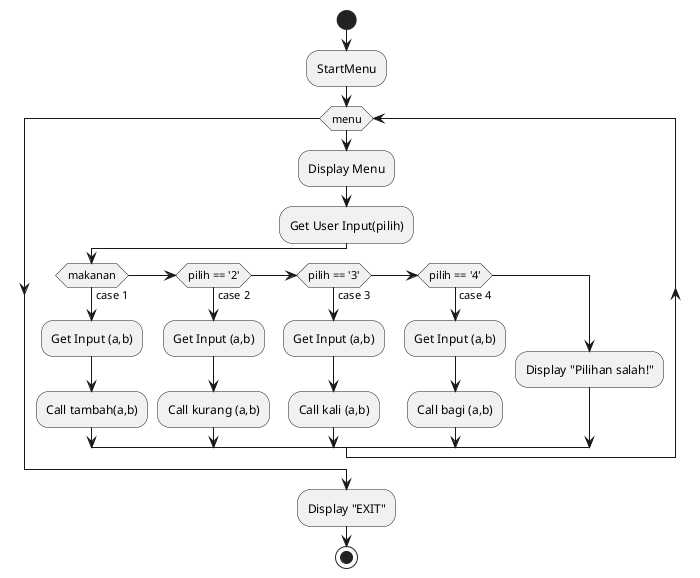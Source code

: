 @startuml diagram 
start
:StartMenu;
while (menu)
    :Display Menu;
    :Get User Input(pilih);
    if (makanan) then (case 1)
        :Get Input (a,b);
        :Call tambah(a,b);
    else if (pilih == '2') then (case 2)
        :Get Input (a,b);
        :Call kurang (a,b);
    else if (pilih == '3') then (case 3)
        :Get Input (a,b);
        :Call kali (a,b);
    else if (pilih == '4') then (case 4)
        :Get Input (a,b);
        :Call bagi (a,b);
    else
        :Display "Pilihan salah!";
    endif
endwhile
:Display "EXIT";
stop